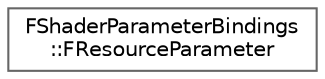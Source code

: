digraph "Graphical Class Hierarchy"
{
 // INTERACTIVE_SVG=YES
 // LATEX_PDF_SIZE
  bgcolor="transparent";
  edge [fontname=Helvetica,fontsize=10,labelfontname=Helvetica,labelfontsize=10];
  node [fontname=Helvetica,fontsize=10,shape=box,height=0.2,width=0.4];
  rankdir="LR";
  Node0 [id="Node000000",label="FShaderParameterBindings\l::FResourceParameter",height=0.2,width=0.4,color="grey40", fillcolor="white", style="filled",URL="$d5/d83/structFShaderParameterBindings_1_1FResourceParameter.html",tooltip=" "];
}
